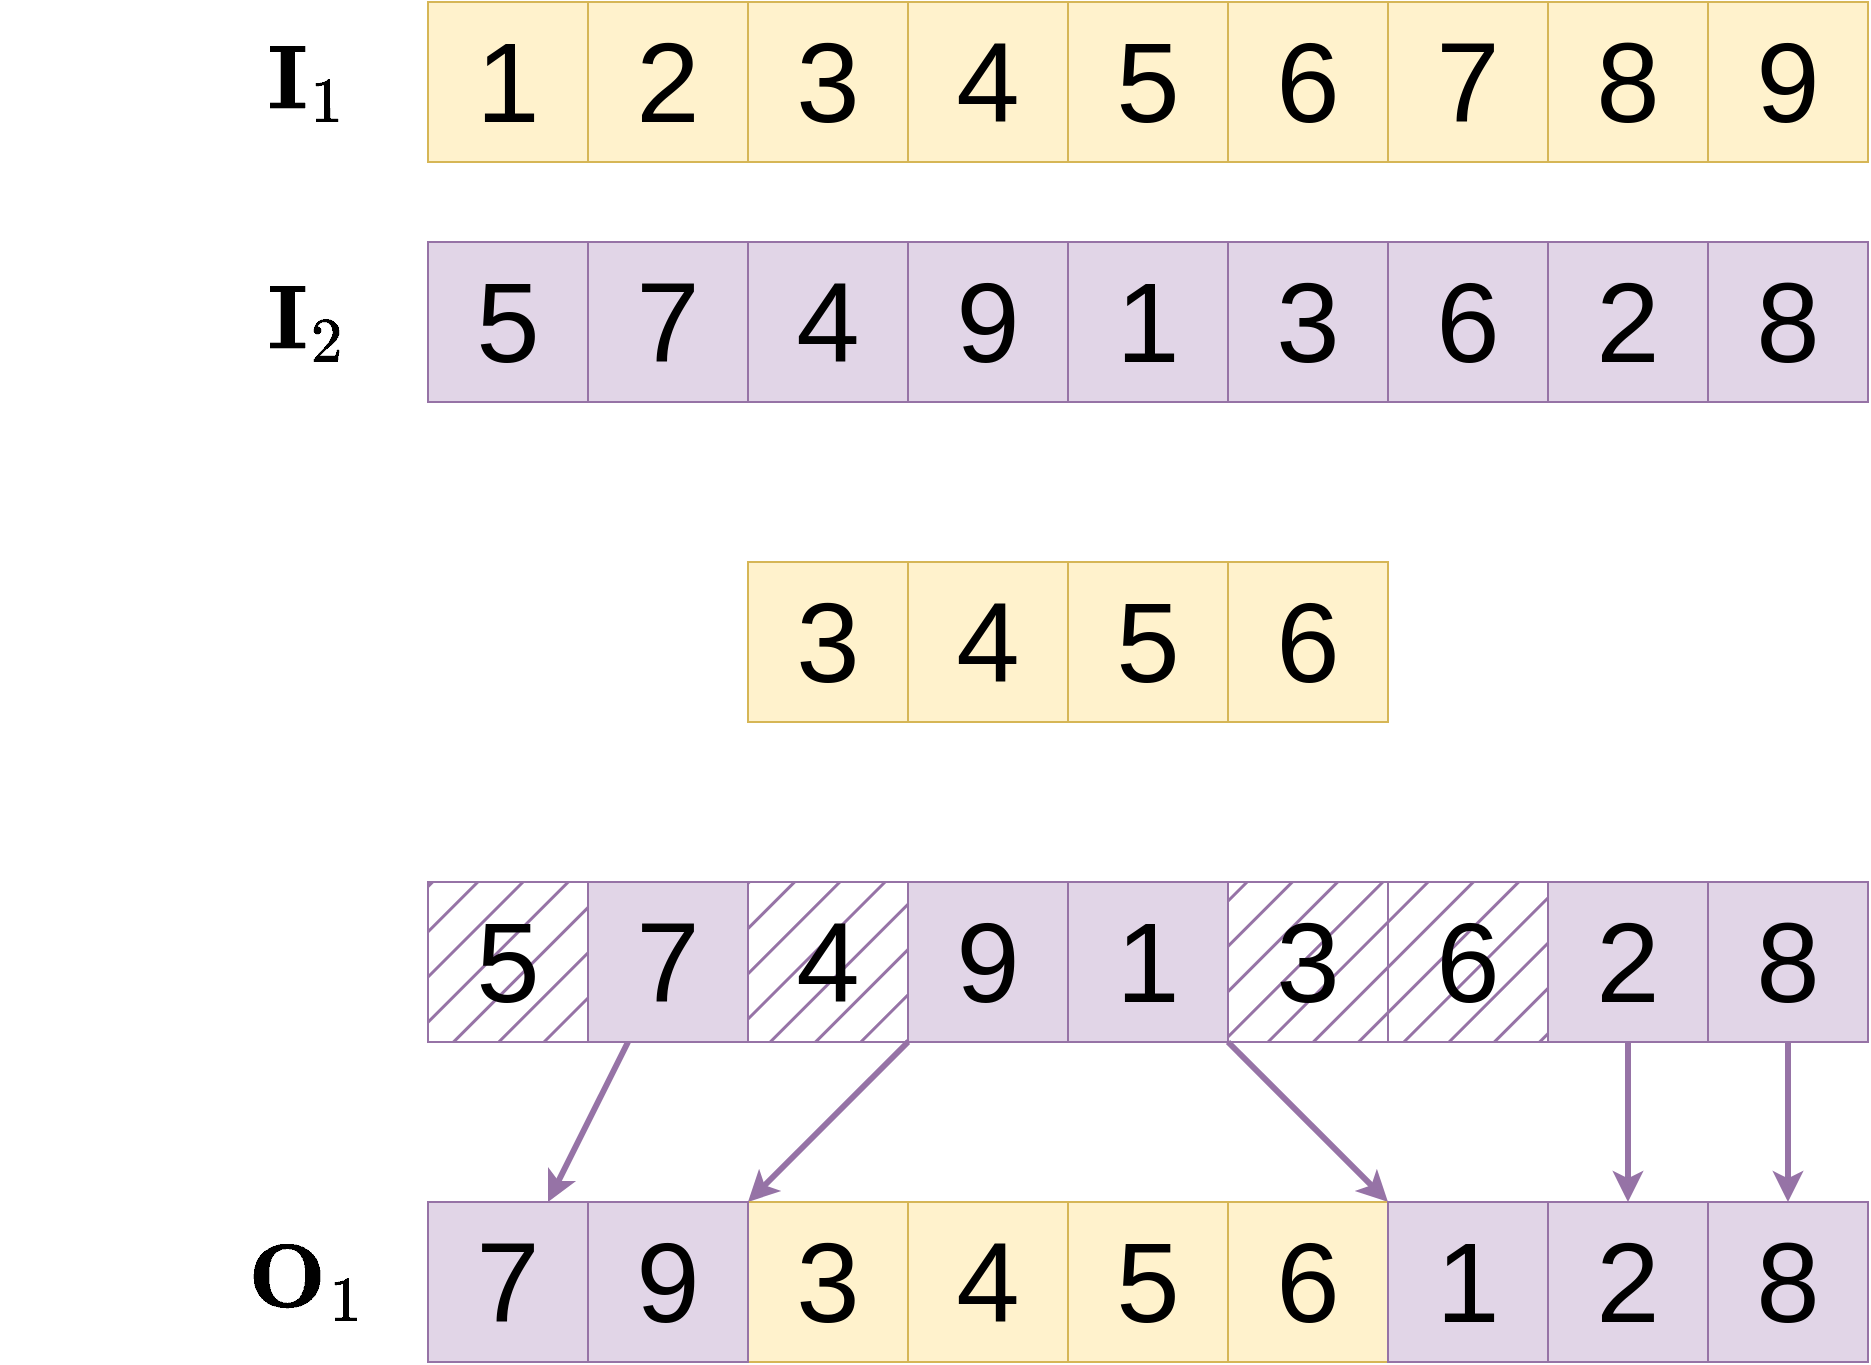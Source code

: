 <mxfile version="21.6.5" type="device">
  <diagram name="Page-1" id="lTQYQembkZR2dvt3pbBT">
    <mxGraphModel dx="1434" dy="854" grid="1" gridSize="10" guides="1" tooltips="1" connect="1" arrows="1" fold="1" page="1" pageScale="1" pageWidth="827" pageHeight="1169" math="1" shadow="0">
      <root>
        <mxCell id="0" />
        <mxCell id="1" parent="0" />
        <mxCell id="SLCVNPLfuPcVr0boP46u-1" value="&lt;font style=&quot;font-size: 57px;&quot;&gt;1&lt;/font&gt;" style="whiteSpace=wrap;html=1;aspect=fixed;fillColor=#fff2cc;strokeColor=#d6b656;" vertex="1" parent="1">
          <mxGeometry x="370" y="400" width="80" height="80" as="geometry" />
        </mxCell>
        <mxCell id="SLCVNPLfuPcVr0boP46u-2" value="&lt;font style=&quot;font-size: 57px;&quot;&gt;2&lt;/font&gt;" style="whiteSpace=wrap;html=1;aspect=fixed;fillColor=#fff2cc;strokeColor=#d6b656;" vertex="1" parent="1">
          <mxGeometry x="450" y="400" width="80" height="80" as="geometry" />
        </mxCell>
        <mxCell id="SLCVNPLfuPcVr0boP46u-3" value="&lt;font style=&quot;font-size: 57px;&quot;&gt;3&lt;/font&gt;" style="whiteSpace=wrap;html=1;aspect=fixed;fillColor=#fff2cc;strokeColor=#d6b656;" vertex="1" parent="1">
          <mxGeometry x="530" y="400" width="80" height="80" as="geometry" />
        </mxCell>
        <mxCell id="SLCVNPLfuPcVr0boP46u-4" value="&lt;font style=&quot;font-size: 57px;&quot;&gt;4&lt;/font&gt;" style="whiteSpace=wrap;html=1;aspect=fixed;fillColor=#fff2cc;strokeColor=#d6b656;" vertex="1" parent="1">
          <mxGeometry x="610" y="400" width="80" height="80" as="geometry" />
        </mxCell>
        <mxCell id="SLCVNPLfuPcVr0boP46u-5" value="&lt;font style=&quot;font-size: 57px;&quot;&gt;5&lt;/font&gt;" style="whiteSpace=wrap;html=1;aspect=fixed;fillColor=#fff2cc;strokeColor=#d6b656;" vertex="1" parent="1">
          <mxGeometry x="690" y="400" width="80" height="80" as="geometry" />
        </mxCell>
        <mxCell id="SLCVNPLfuPcVr0boP46u-6" value="&lt;font style=&quot;font-size: 57px;&quot;&gt;6&lt;/font&gt;" style="whiteSpace=wrap;html=1;aspect=fixed;fillColor=#fff2cc;strokeColor=#d6b656;" vertex="1" parent="1">
          <mxGeometry x="770" y="400" width="80" height="80" as="geometry" />
        </mxCell>
        <mxCell id="SLCVNPLfuPcVr0boP46u-7" value="&lt;font style=&quot;font-size: 57px;&quot;&gt;7&lt;/font&gt;" style="whiteSpace=wrap;html=1;aspect=fixed;fillColor=#fff2cc;strokeColor=#d6b656;" vertex="1" parent="1">
          <mxGeometry x="850" y="400" width="80" height="80" as="geometry" />
        </mxCell>
        <mxCell id="SLCVNPLfuPcVr0boP46u-8" value="&lt;font style=&quot;font-size: 57px;&quot;&gt;8&lt;br&gt;&lt;/font&gt;" style="whiteSpace=wrap;html=1;aspect=fixed;fillColor=#fff2cc;strokeColor=#d6b656;" vertex="1" parent="1">
          <mxGeometry x="930" y="400" width="80" height="80" as="geometry" />
        </mxCell>
        <mxCell id="SLCVNPLfuPcVr0boP46u-9" value="&lt;font style=&quot;font-size: 57px;&quot;&gt;5&lt;/font&gt;" style="whiteSpace=wrap;html=1;aspect=fixed;fillColor=#e1d5e7;strokeColor=#9673a6;" vertex="1" parent="1">
          <mxGeometry x="370" y="520" width="80" height="80" as="geometry" />
        </mxCell>
        <mxCell id="SLCVNPLfuPcVr0boP46u-10" value="&lt;font style=&quot;font-size: 57px;&quot;&gt;7&lt;/font&gt;" style="whiteSpace=wrap;html=1;aspect=fixed;fillColor=#e1d5e7;strokeColor=#9673a6;" vertex="1" parent="1">
          <mxGeometry x="450" y="520" width="80" height="80" as="geometry" />
        </mxCell>
        <mxCell id="SLCVNPLfuPcVr0boP46u-11" value="&lt;font style=&quot;font-size: 57px;&quot;&gt;4&lt;/font&gt;" style="whiteSpace=wrap;html=1;aspect=fixed;fillColor=#e1d5e7;strokeColor=#9673a6;" vertex="1" parent="1">
          <mxGeometry x="530" y="520" width="80" height="80" as="geometry" />
        </mxCell>
        <mxCell id="SLCVNPLfuPcVr0boP46u-12" value="&lt;font style=&quot;font-size: 57px;&quot;&gt;9&lt;/font&gt;" style="whiteSpace=wrap;html=1;aspect=fixed;fillColor=#e1d5e7;strokeColor=#9673a6;" vertex="1" parent="1">
          <mxGeometry x="610" y="520" width="80" height="80" as="geometry" />
        </mxCell>
        <mxCell id="SLCVNPLfuPcVr0boP46u-13" value="&lt;font style=&quot;font-size: 57px;&quot;&gt;1&lt;/font&gt;" style="whiteSpace=wrap;html=1;aspect=fixed;fillColor=#e1d5e7;strokeColor=#9673a6;" vertex="1" parent="1">
          <mxGeometry x="690" y="520" width="80" height="80" as="geometry" />
        </mxCell>
        <mxCell id="SLCVNPLfuPcVr0boP46u-14" value="&lt;font style=&quot;font-size: 57px;&quot;&gt;3&lt;/font&gt;" style="whiteSpace=wrap;html=1;aspect=fixed;fillColor=#e1d5e7;strokeColor=#9673a6;" vertex="1" parent="1">
          <mxGeometry x="770" y="520" width="80" height="80" as="geometry" />
        </mxCell>
        <mxCell id="SLCVNPLfuPcVr0boP46u-15" value="&lt;font style=&quot;font-size: 57px;&quot;&gt;6&lt;/font&gt;" style="whiteSpace=wrap;html=1;aspect=fixed;fillColor=#e1d5e7;strokeColor=#9673a6;" vertex="1" parent="1">
          <mxGeometry x="850" y="520" width="80" height="80" as="geometry" />
        </mxCell>
        <mxCell id="SLCVNPLfuPcVr0boP46u-16" value="&lt;font style=&quot;font-size: 57px;&quot;&gt;2&lt;br&gt;&lt;/font&gt;" style="whiteSpace=wrap;html=1;aspect=fixed;fillColor=#e1d5e7;strokeColor=#9673a6;" vertex="1" parent="1">
          <mxGeometry x="930" y="520" width="80" height="80" as="geometry" />
        </mxCell>
        <mxCell id="SLCVNPLfuPcVr0boP46u-17" value="$$\mathbf{I}_1$$" style="text;html=1;strokeColor=none;fillColor=none;align=center;verticalAlign=middle;whiteSpace=wrap;rounded=0;strokeWidth=7;fontSize=38;" vertex="1" parent="1">
          <mxGeometry x="280" y="415" width="60" height="50" as="geometry" />
        </mxCell>
        <mxCell id="SLCVNPLfuPcVr0boP46u-18" value="$$\mathbf{I}_2$$" style="text;html=1;strokeColor=none;fillColor=none;align=center;verticalAlign=middle;whiteSpace=wrap;rounded=0;strokeWidth=7;fontSize=38;" vertex="1" parent="1">
          <mxGeometry x="280" y="535" width="60" height="50" as="geometry" />
        </mxCell>
        <mxCell id="SLCVNPLfuPcVr0boP46u-64" value="&lt;font style=&quot;font-size: 57px;&quot;&gt;9&lt;br&gt;&lt;/font&gt;" style="whiteSpace=wrap;html=1;aspect=fixed;fillColor=#fff2cc;strokeColor=#d6b656;" vertex="1" parent="1">
          <mxGeometry x="1010" y="400" width="80" height="80" as="geometry" />
        </mxCell>
        <mxCell id="SLCVNPLfuPcVr0boP46u-65" value="&lt;font style=&quot;font-size: 57px;&quot;&gt;8&lt;br&gt;&lt;/font&gt;" style="whiteSpace=wrap;html=1;aspect=fixed;fillColor=#e1d5e7;strokeColor=#9673a6;" vertex="1" parent="1">
          <mxGeometry x="1010" y="520" width="80" height="80" as="geometry" />
        </mxCell>
        <mxCell id="SLCVNPLfuPcVr0boP46u-66" value="&lt;font style=&quot;font-size: 57px;&quot;&gt;3&lt;/font&gt;" style="whiteSpace=wrap;html=1;aspect=fixed;fillColor=#fff2cc;strokeColor=#d6b656;" vertex="1" parent="1">
          <mxGeometry x="530" y="680" width="80" height="80" as="geometry" />
        </mxCell>
        <mxCell id="SLCVNPLfuPcVr0boP46u-67" value="&lt;font style=&quot;font-size: 57px;&quot;&gt;4&lt;/font&gt;" style="whiteSpace=wrap;html=1;aspect=fixed;fillColor=#fff2cc;strokeColor=#d6b656;" vertex="1" parent="1">
          <mxGeometry x="610" y="680" width="80" height="80" as="geometry" />
        </mxCell>
        <mxCell id="SLCVNPLfuPcVr0boP46u-68" value="&lt;font style=&quot;font-size: 57px;&quot;&gt;5&lt;/font&gt;" style="whiteSpace=wrap;html=1;aspect=fixed;fillColor=#fff2cc;strokeColor=#d6b656;" vertex="1" parent="1">
          <mxGeometry x="690" y="680" width="80" height="80" as="geometry" />
        </mxCell>
        <mxCell id="SLCVNPLfuPcVr0boP46u-69" value="&lt;font style=&quot;font-size: 57px;&quot;&gt;6&lt;/font&gt;" style="whiteSpace=wrap;html=1;aspect=fixed;fillColor=#fff2cc;strokeColor=#d6b656;" vertex="1" parent="1">
          <mxGeometry x="770" y="680" width="80" height="80" as="geometry" />
        </mxCell>
        <mxCell id="SLCVNPLfuPcVr0boP46u-96" style="rounded=0;orthogonalLoop=1;jettySize=auto;html=1;fillColor=#e1d5e7;strokeColor=#9673a6;strokeWidth=3;" edge="1" parent="1" source="SLCVNPLfuPcVr0boP46u-71" target="SLCVNPLfuPcVr0boP46u-87">
          <mxGeometry relative="1" as="geometry" />
        </mxCell>
        <mxCell id="SLCVNPLfuPcVr0boP46u-71" value="&lt;font style=&quot;font-size: 57px;&quot;&gt;7&lt;/font&gt;" style="whiteSpace=wrap;html=1;aspect=fixed;fillColor=#e1d5e7;strokeColor=#9673a6;" vertex="1" parent="1">
          <mxGeometry x="450" y="840" width="80" height="80" as="geometry" />
        </mxCell>
        <mxCell id="SLCVNPLfuPcVr0boP46u-97" style="rounded=0;orthogonalLoop=1;jettySize=auto;html=1;fillColor=#e1d5e7;strokeColor=#9673a6;strokeWidth=3;" edge="1" parent="1" source="SLCVNPLfuPcVr0boP46u-73" target="SLCVNPLfuPcVr0boP46u-88">
          <mxGeometry relative="1" as="geometry" />
        </mxCell>
        <mxCell id="SLCVNPLfuPcVr0boP46u-73" value="&lt;font style=&quot;font-size: 57px;&quot;&gt;9&lt;/font&gt;" style="whiteSpace=wrap;html=1;aspect=fixed;fillColor=#e1d5e7;strokeColor=#9673a6;" vertex="1" parent="1">
          <mxGeometry x="610" y="840" width="80" height="80" as="geometry" />
        </mxCell>
        <mxCell id="SLCVNPLfuPcVr0boP46u-99" style="rounded=0;orthogonalLoop=1;jettySize=auto;html=1;fillColor=#e1d5e7;strokeColor=#9673a6;strokeWidth=3;" edge="1" parent="1" source="SLCVNPLfuPcVr0boP46u-74" target="SLCVNPLfuPcVr0boP46u-89">
          <mxGeometry relative="1" as="geometry" />
        </mxCell>
        <mxCell id="SLCVNPLfuPcVr0boP46u-74" value="&lt;font style=&quot;font-size: 57px;&quot;&gt;1&lt;/font&gt;" style="whiteSpace=wrap;html=1;aspect=fixed;fillColor=#e1d5e7;strokeColor=#9673a6;" vertex="1" parent="1">
          <mxGeometry x="690" y="840" width="80" height="80" as="geometry" />
        </mxCell>
        <mxCell id="SLCVNPLfuPcVr0boP46u-100" style="rounded=0;orthogonalLoop=1;jettySize=auto;html=1;exitX=0.5;exitY=1;exitDx=0;exitDy=0;entryX=0.5;entryY=0;entryDx=0;entryDy=0;fillColor=#e1d5e7;strokeColor=#9673a6;strokeWidth=3;" edge="1" parent="1" source="SLCVNPLfuPcVr0boP46u-77" target="SLCVNPLfuPcVr0boP46u-90">
          <mxGeometry relative="1" as="geometry" />
        </mxCell>
        <mxCell id="SLCVNPLfuPcVr0boP46u-77" value="&lt;font style=&quot;font-size: 57px;&quot;&gt;2&lt;br&gt;&lt;/font&gt;" style="whiteSpace=wrap;html=1;aspect=fixed;fillColor=#e1d5e7;strokeColor=#9673a6;" vertex="1" parent="1">
          <mxGeometry x="930" y="840" width="80" height="80" as="geometry" />
        </mxCell>
        <mxCell id="SLCVNPLfuPcVr0boP46u-101" style="rounded=0;orthogonalLoop=1;jettySize=auto;html=1;exitX=0.5;exitY=1;exitDx=0;exitDy=0;entryX=0.5;entryY=0;entryDx=0;entryDy=0;fillColor=#e1d5e7;strokeColor=#9673a6;strokeWidth=3;" edge="1" parent="1" source="SLCVNPLfuPcVr0boP46u-78" target="SLCVNPLfuPcVr0boP46u-91">
          <mxGeometry relative="1" as="geometry" />
        </mxCell>
        <mxCell id="SLCVNPLfuPcVr0boP46u-78" value="&lt;font style=&quot;font-size: 57px;&quot;&gt;8&lt;br&gt;&lt;/font&gt;" style="whiteSpace=wrap;html=1;aspect=fixed;fillColor=#e1d5e7;strokeColor=#9673a6;" vertex="1" parent="1">
          <mxGeometry x="1010" y="840" width="80" height="80" as="geometry" />
        </mxCell>
        <mxCell id="SLCVNPLfuPcVr0boP46u-70" value="&lt;font style=&quot;font-size: 57px;&quot;&gt;5&lt;/font&gt;" style="whiteSpace=wrap;html=1;aspect=fixed;fillColor=#9673a6;strokeColor=#9673a6;strokeWidth=1;gradientColor=none;fillStyle=hatch;" vertex="1" parent="1">
          <mxGeometry x="370" y="840" width="80" height="80" as="geometry" />
        </mxCell>
        <mxCell id="SLCVNPLfuPcVr0boP46u-72" value="&lt;font style=&quot;font-size: 57px;&quot;&gt;4&lt;/font&gt;" style="whiteSpace=wrap;html=1;aspect=fixed;fillColor=#9673a6;strokeColor=#9673a6;strokeWidth=1;fillStyle=hatch;" vertex="1" parent="1">
          <mxGeometry x="530" y="840" width="80" height="80" as="geometry" />
        </mxCell>
        <mxCell id="SLCVNPLfuPcVr0boP46u-75" value="&lt;font style=&quot;font-size: 57px;&quot;&gt;3&lt;/font&gt;" style="whiteSpace=wrap;html=1;aspect=fixed;fillColor=#9673a6;strokeColor=#9673a6;strokeWidth=1;fillStyle=hatch;" vertex="1" parent="1">
          <mxGeometry x="770" y="840" width="80" height="80" as="geometry" />
        </mxCell>
        <mxCell id="SLCVNPLfuPcVr0boP46u-76" value="&lt;font style=&quot;font-size: 57px;&quot;&gt;6&lt;/font&gt;" style="whiteSpace=wrap;html=1;aspect=fixed;fillColor=#9673a6;strokeColor=#9673a6;strokeWidth=1;fillStyle=hatch;" vertex="1" parent="1">
          <mxGeometry x="850" y="840" width="80" height="80" as="geometry" />
        </mxCell>
        <mxCell id="SLCVNPLfuPcVr0boP46u-83" value="&lt;font style=&quot;font-size: 57px;&quot;&gt;3&lt;/font&gt;" style="whiteSpace=wrap;html=1;aspect=fixed;fillColor=#fff2cc;strokeColor=#d6b656;" vertex="1" parent="1">
          <mxGeometry x="530" y="1000" width="80" height="80" as="geometry" />
        </mxCell>
        <mxCell id="SLCVNPLfuPcVr0boP46u-84" value="&lt;font style=&quot;font-size: 57px;&quot;&gt;4&lt;/font&gt;" style="whiteSpace=wrap;html=1;aspect=fixed;fillColor=#fff2cc;strokeColor=#d6b656;" vertex="1" parent="1">
          <mxGeometry x="610" y="1000" width="80" height="80" as="geometry" />
        </mxCell>
        <mxCell id="SLCVNPLfuPcVr0boP46u-85" value="&lt;font style=&quot;font-size: 57px;&quot;&gt;5&lt;/font&gt;" style="whiteSpace=wrap;html=1;aspect=fixed;fillColor=#fff2cc;strokeColor=#d6b656;" vertex="1" parent="1">
          <mxGeometry x="690" y="1000" width="80" height="80" as="geometry" />
        </mxCell>
        <mxCell id="SLCVNPLfuPcVr0boP46u-86" value="&lt;font style=&quot;font-size: 57px;&quot;&gt;6&lt;/font&gt;" style="whiteSpace=wrap;html=1;aspect=fixed;fillColor=#fff2cc;strokeColor=#d6b656;" vertex="1" parent="1">
          <mxGeometry x="770" y="1000" width="80" height="80" as="geometry" />
        </mxCell>
        <mxCell id="SLCVNPLfuPcVr0boP46u-87" value="&lt;font style=&quot;font-size: 57px;&quot;&gt;7&lt;/font&gt;" style="whiteSpace=wrap;html=1;aspect=fixed;fillColor=#e1d5e7;strokeColor=#9673a6;" vertex="1" parent="1">
          <mxGeometry x="370" y="1000" width="80" height="80" as="geometry" />
        </mxCell>
        <mxCell id="SLCVNPLfuPcVr0boP46u-88" value="&lt;font style=&quot;font-size: 57px;&quot;&gt;9&lt;/font&gt;" style="whiteSpace=wrap;html=1;aspect=fixed;fillColor=#e1d5e7;strokeColor=#9673a6;" vertex="1" parent="1">
          <mxGeometry x="450" y="1000" width="80" height="80" as="geometry" />
        </mxCell>
        <mxCell id="SLCVNPLfuPcVr0boP46u-89" value="&lt;font style=&quot;font-size: 57px;&quot;&gt;1&lt;/font&gt;" style="whiteSpace=wrap;html=1;aspect=fixed;fillColor=#e1d5e7;strokeColor=#9673a6;" vertex="1" parent="1">
          <mxGeometry x="850" y="1000" width="80" height="80" as="geometry" />
        </mxCell>
        <mxCell id="SLCVNPLfuPcVr0boP46u-90" value="&lt;font style=&quot;font-size: 57px;&quot;&gt;2&lt;br&gt;&lt;/font&gt;" style="whiteSpace=wrap;html=1;aspect=fixed;fillColor=#e1d5e7;strokeColor=#9673a6;" vertex="1" parent="1">
          <mxGeometry x="930" y="1000" width="80" height="80" as="geometry" />
        </mxCell>
        <mxCell id="SLCVNPLfuPcVr0boP46u-91" value="&lt;font style=&quot;font-size: 57px;&quot;&gt;8&lt;br&gt;&lt;/font&gt;" style="whiteSpace=wrap;html=1;aspect=fixed;fillColor=#e1d5e7;strokeColor=#9673a6;" vertex="1" parent="1">
          <mxGeometry x="1010" y="1000" width="80" height="80" as="geometry" />
        </mxCell>
        <mxCell id="SLCVNPLfuPcVr0boP46u-102" value="$$\mathbf{O}_1$$" style="text;html=1;strokeColor=none;fillColor=none;align=center;verticalAlign=middle;whiteSpace=wrap;rounded=0;strokeWidth=7;fontSize=38;" vertex="1" parent="1">
          <mxGeometry x="280" y="1015" width="60" height="50" as="geometry" />
        </mxCell>
      </root>
    </mxGraphModel>
  </diagram>
</mxfile>
